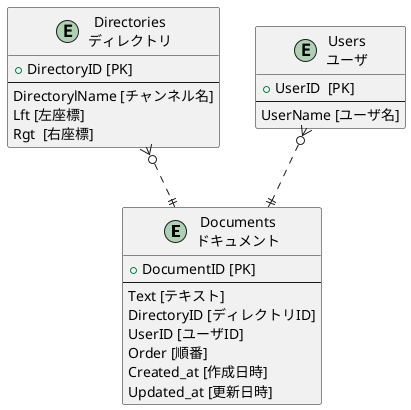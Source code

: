 @startuml tables
entity documents as "Documents\nドキュメント" {
  + DocumentID [PK]
  --
  Text [テキスト]
  DirectoryID [ディレクトリID]
  UserID [ユーザID]
  Order [順番]
  Created_at [作成日時]
  Updated_at [更新日時]
}

entity directories as "Directories\nディレクトリ" {
  + DirectoryID [PK]
  --
  DirectorylName [チャンネル名]
  Lft [左座標]
  Rgt  [右座標]
}

entity users as "Users\nユーザ" {
  + UserID  [PK]
  --
  UserName [ユーザ名]
}

users }o..|| documents
directories }o..|| documents


@enduml